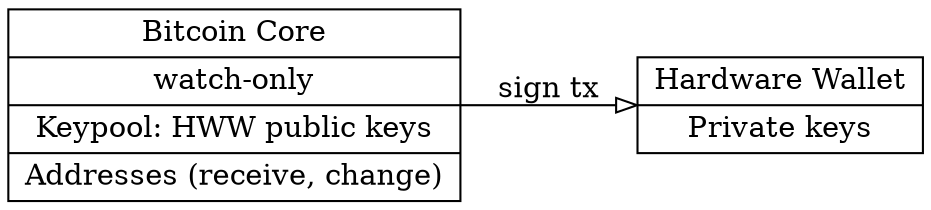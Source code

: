 digraph {
  rankdir="LR"

  Core [ 
    shape="record"
    label="Bitcoin Core|watch-only|Keypool: HWW public keys|Addresses (receive, change)"
  ]

  HWW [ 
    shape="record"
    label="Hardware Wallet|Private keys"
  ]

  Core -> HWW [ arrowhead="empty" label="sign tx" ]
}

